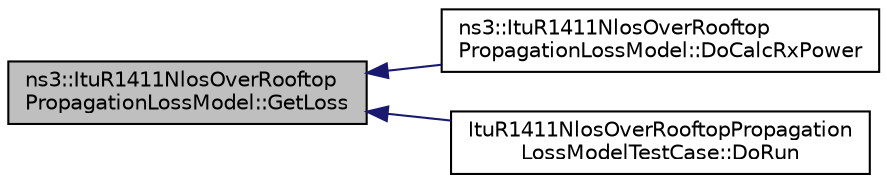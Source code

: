 digraph "ns3::ItuR1411NlosOverRooftopPropagationLossModel::GetLoss"
{
  edge [fontname="Helvetica",fontsize="10",labelfontname="Helvetica",labelfontsize="10"];
  node [fontname="Helvetica",fontsize="10",shape=record];
  rankdir="LR";
  Node1 [label="ns3::ItuR1411NlosOverRooftop\lPropagationLossModel::GetLoss",height=0.2,width=0.4,color="black", fillcolor="grey75", style="filled", fontcolor="black"];
  Node1 -> Node2 [dir="back",color="midnightblue",fontsize="10",style="solid"];
  Node2 [label="ns3::ItuR1411NlosOverRooftop\lPropagationLossModel::DoCalcRxPower",height=0.2,width=0.4,color="black", fillcolor="white", style="filled",URL="$d6/d73/classns3_1_1ItuR1411NlosOverRooftopPropagationLossModel.html#a3afc938f060814307382eb07791ff00b"];
  Node1 -> Node3 [dir="back",color="midnightblue",fontsize="10",style="solid"];
  Node3 [label="ItuR1411NlosOverRooftopPropagation\lLossModelTestCase::DoRun",height=0.2,width=0.4,color="black", fillcolor="white", style="filled",URL="$df/db7/classItuR1411NlosOverRooftopPropagationLossModelTestCase.html#a8b0deec1405f06522fd9d3a44734e51d",tooltip="Implementation to actually run this TestCase. "];
}
